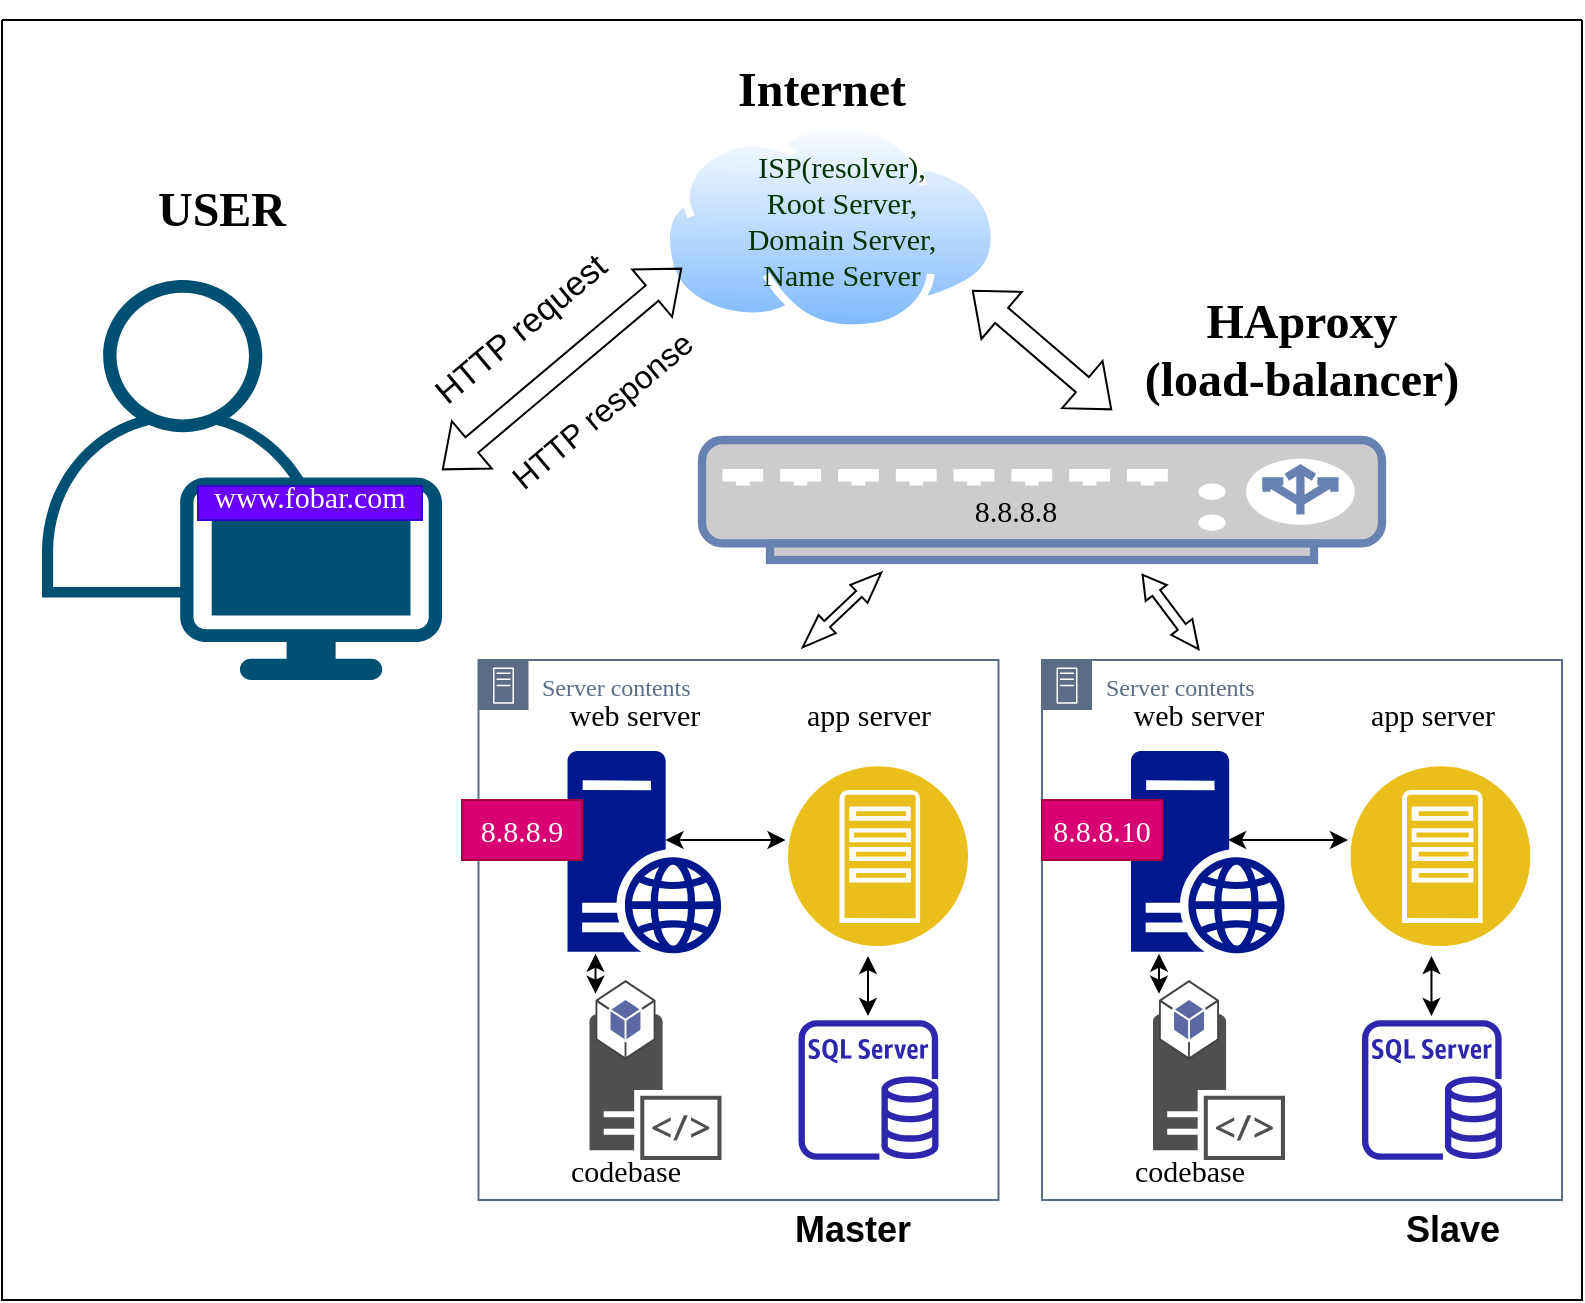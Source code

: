 <mxfile version="22.0.3" type="device">
  <diagram name="Page-1" id="Dm-IKqXdy3hoEIX7GcNT">
    <mxGraphModel dx="1434" dy="2012" grid="1" gridSize="10" guides="1" tooltips="1" connect="1" arrows="1" fold="1" page="1" pageScale="1" pageWidth="827" pageHeight="1169" math="0" shadow="0">
      <root>
        <mxCell id="0" />
        <mxCell id="1" parent="0" />
        <mxCell id="5VUNW5XuDFe2i3cA4m-3-3" value="" style="points=[[0.35,0,0],[0.98,0.51,0],[1,0.71,0],[0.67,1,0],[0,0.795,0],[0,0.65,0]];verticalLabelPosition=bottom;sketch=0;html=1;verticalAlign=top;aspect=fixed;align=center;pointerEvents=1;shape=mxgraph.cisco19.user;fillColor=#005073;strokeColor=none;" parent="1" vertex="1">
          <mxGeometry x="50" y="130" width="200" height="200" as="geometry" />
        </mxCell>
        <mxCell id="5VUNW5XuDFe2i3cA4m-3-4" value="&lt;font style=&quot;font-size: 24px;&quot; face=&quot;Comic Sans MS&quot;&gt;&lt;b&gt;USER&lt;/b&gt;&lt;/font&gt;" style="text;strokeColor=none;align=center;fillColor=none;html=1;verticalAlign=middle;whiteSpace=wrap;rounded=0;" parent="1" vertex="1">
          <mxGeometry x="60" y="50" width="160" height="90" as="geometry" />
        </mxCell>
        <mxCell id="5VUNW5XuDFe2i3cA4m-3-5" value="" style="aspect=fixed;perimeter=ellipsePerimeter;html=1;align=center;shadow=0;dashed=0;spacingTop=3;image;image=img/lib/active_directory/internet_cloud.svg;fontFamily=Comic Sans MS;fontSize=24;" parent="1" vertex="1">
          <mxGeometry x="360" y="50" width="168.25" height="106" as="geometry" />
        </mxCell>
        <mxCell id="5VUNW5XuDFe2i3cA4m-3-7" value="" style="fontColor=#0066CC;verticalAlign=top;verticalLabelPosition=bottom;labelPosition=center;align=center;html=1;outlineConnect=0;fillColor=#CCCCCC;strokeColor=#6881B3;gradientColor=none;gradientDirection=north;strokeWidth=2;shape=mxgraph.networks.load_balancer;fontFamily=Comic Sans MS;fontSize=24;" parent="1" vertex="1">
          <mxGeometry x="380" y="210" width="340" height="60" as="geometry" />
        </mxCell>
        <mxCell id="5VUNW5XuDFe2i3cA4m-3-8" value="" style="shape=flexArrow;endArrow=classic;startArrow=classic;html=1;rounded=0;fontFamily=Comic Sans MS;fontSize=24;exitX=1.002;exitY=0.859;exitDx=0;exitDy=0;exitPerimeter=0;" parent="1" edge="1">
          <mxGeometry width="100" height="100" relative="1" as="geometry">
            <mxPoint x="515.0" y="135.004" as="sourcePoint" />
            <mxPoint x="585" y="195" as="targetPoint" />
          </mxGeometry>
        </mxCell>
        <mxCell id="5VUNW5XuDFe2i3cA4m-3-10" value="&lt;font style=&quot;font-size: 24px;&quot; face=&quot;Comic Sans MS&quot;&gt;&lt;b&gt;HAproxy&lt;br&gt;(load-balancer)&lt;br&gt;&lt;/b&gt;&lt;/font&gt;" style="text;strokeColor=none;align=center;fillColor=none;html=1;verticalAlign=middle;whiteSpace=wrap;rounded=0;" parent="1" vertex="1">
          <mxGeometry x="590" y="120" width="180" height="90" as="geometry" />
        </mxCell>
        <mxCell id="5VUNW5XuDFe2i3cA4m-3-24" value="Server contents" style="points=[[0,0],[0.25,0],[0.5,0],[0.75,0],[1,0],[1,0.25],[1,0.5],[1,0.75],[1,1],[0.75,1],[0.5,1],[0.25,1],[0,1],[0,0.75],[0,0.5],[0,0.25]];outlineConnect=0;gradientColor=none;html=1;whiteSpace=wrap;fontSize=12;fontStyle=0;container=1;pointerEvents=0;collapsible=0;recursiveResize=0;shape=mxgraph.aws4.group;grIcon=mxgraph.aws4.group_on_premise;strokeColor=#5A6C86;fillColor=none;verticalAlign=top;align=left;spacingLeft=30;fontColor=#5A6C86;dashed=0;fontFamily=Comic Sans MS;" parent="1" vertex="1">
          <mxGeometry x="268.25" y="320" width="260" height="270" as="geometry" />
        </mxCell>
        <mxCell id="5VUNW5XuDFe2i3cA4m-3-25" value="" style="sketch=0;outlineConnect=0;fontColor=#232F3E;gradientColor=none;fillColor=#2E27AD;strokeColor=none;dashed=0;verticalLabelPosition=bottom;verticalAlign=top;align=center;html=1;fontSize=12;fontStyle=0;aspect=fixed;pointerEvents=1;shape=mxgraph.aws4.rds_sql_server_instance;fontFamily=Comic Sans MS;" parent="5VUNW5XuDFe2i3cA4m-3-24" vertex="1">
          <mxGeometry x="160" y="180" width="70" height="70" as="geometry" />
        </mxCell>
        <mxCell id="5VUNW5XuDFe2i3cA4m-3-26" value="" style="sketch=0;aspect=fixed;pointerEvents=1;shadow=0;dashed=0;html=1;strokeColor=none;labelPosition=center;verticalLabelPosition=bottom;verticalAlign=top;align=center;fillColor=#00188D;shape=mxgraph.mscae.enterprise.web_server;fontFamily=Comic Sans MS;fontSize=24;" parent="5VUNW5XuDFe2i3cA4m-3-24" vertex="1">
          <mxGeometry x="44.5" y="45.52" width="77" height="101.32" as="geometry" />
        </mxCell>
        <mxCell id="5VUNW5XuDFe2i3cA4m-3-28" value="" style="sketch=0;pointerEvents=1;shadow=0;dashed=0;html=1;strokeColor=none;fillColor=#505050;labelPosition=center;verticalLabelPosition=bottom;verticalAlign=top;outlineConnect=0;align=center;shape=mxgraph.office.servers.server_side_code;fontFamily=Comic Sans MS;fontSize=24;" parent="5VUNW5XuDFe2i3cA4m-3-24" vertex="1">
          <mxGeometry x="55.5" y="177" width="66" height="73" as="geometry" />
        </mxCell>
        <mxCell id="5VUNW5XuDFe2i3cA4m-3-29" value="" style="outlineConnect=0;dashed=0;verticalLabelPosition=bottom;verticalAlign=top;align=center;html=1;shape=mxgraph.aws3.android;fillColor=#5A69A4;gradientColor=none;fontFamily=Comic Sans MS;fontSize=24;" parent="5VUNW5XuDFe2i3cA4m-3-24" vertex="1">
          <mxGeometry x="58.5" y="160" width="30" height="40" as="geometry" />
        </mxCell>
        <mxCell id="5VUNW5XuDFe2i3cA4m-3-31" value="codebase" style="text;strokeColor=none;align=center;fillColor=none;html=1;verticalAlign=middle;whiteSpace=wrap;rounded=0;fontSize=15;fontFamily=Comic Sans MS;" parent="5VUNW5XuDFe2i3cA4m-3-24" vertex="1">
          <mxGeometry x="43.5" y="240.0" width="60" height="30" as="geometry" />
        </mxCell>
        <mxCell id="5VUNW5XuDFe2i3cA4m-3-32" value="web server" style="text;strokeColor=none;align=center;fillColor=none;html=1;verticalAlign=middle;whiteSpace=wrap;rounded=0;fontSize=15;fontFamily=Comic Sans MS;" parent="5VUNW5XuDFe2i3cA4m-3-24" vertex="1">
          <mxGeometry x="35" y="11.84" width="86.5" height="30" as="geometry" />
        </mxCell>
        <mxCell id="5VUNW5XuDFe2i3cA4m-3-33" value="app server" style="text;strokeColor=none;align=center;fillColor=none;html=1;verticalAlign=middle;whiteSpace=wrap;rounded=0;fontSize=15;fontFamily=Comic Sans MS;" parent="5VUNW5XuDFe2i3cA4m-3-24" vertex="1">
          <mxGeometry x="151.75" y="11.84" width="86.5" height="30" as="geometry" />
        </mxCell>
        <mxCell id="5VUNW5XuDFe2i3cA4m-3-51" value="" style="endArrow=classic;startArrow=classic;html=1;rounded=0;fontFamily=Comic Sans MS;fontSize=15;" parent="5VUNW5XuDFe2i3cA4m-3-24" edge="1">
          <mxGeometry width="50" height="50" relative="1" as="geometry">
            <mxPoint x="93.5" y="90" as="sourcePoint" />
            <mxPoint x="153.5" y="90" as="targetPoint" />
          </mxGeometry>
        </mxCell>
        <mxCell id="5VUNW5XuDFe2i3cA4m-3-52" value="" style="endArrow=classic;startArrow=classic;html=1;rounded=0;fontFamily=Comic Sans MS;fontSize=15;" parent="5VUNW5XuDFe2i3cA4m-3-24" edge="1">
          <mxGeometry width="50" height="50" relative="1" as="geometry">
            <mxPoint x="194.74" y="178" as="sourcePoint" />
            <mxPoint x="194.74" y="148" as="targetPoint" />
          </mxGeometry>
        </mxCell>
        <mxCell id="5VUNW5XuDFe2i3cA4m-3-53" value="" style="endArrow=classic;startArrow=classic;html=1;rounded=0;fontFamily=Comic Sans MS;fontSize=15;" parent="5VUNW5XuDFe2i3cA4m-3-24" edge="1">
          <mxGeometry width="50" height="50" relative="1" as="geometry">
            <mxPoint x="58.5" y="166.84" as="sourcePoint" />
            <mxPoint x="58.5" y="146.84" as="targetPoint" />
          </mxGeometry>
        </mxCell>
        <mxCell id="5VUNW5XuDFe2i3cA4m-3-54" value="Server contents" style="points=[[0,0],[0.25,0],[0.5,0],[0.75,0],[1,0],[1,0.25],[1,0.5],[1,0.75],[1,1],[0.75,1],[0.5,1],[0.25,1],[0,1],[0,0.75],[0,0.5],[0,0.25]];outlineConnect=0;gradientColor=none;html=1;whiteSpace=wrap;fontSize=12;fontStyle=0;container=1;pointerEvents=0;collapsible=0;recursiveResize=0;shape=mxgraph.aws4.group;grIcon=mxgraph.aws4.group_on_premise;strokeColor=#5A6C86;fillColor=none;verticalAlign=top;align=left;spacingLeft=30;fontColor=#5A6C86;dashed=0;fontFamily=Comic Sans MS;" parent="1" vertex="1">
          <mxGeometry x="550" y="320" width="260" height="270" as="geometry" />
        </mxCell>
        <mxCell id="5VUNW5XuDFe2i3cA4m-3-55" value="" style="sketch=0;outlineConnect=0;fontColor=#232F3E;gradientColor=none;fillColor=#2E27AD;strokeColor=none;dashed=0;verticalLabelPosition=bottom;verticalAlign=top;align=center;html=1;fontSize=12;fontStyle=0;aspect=fixed;pointerEvents=1;shape=mxgraph.aws4.rds_sql_server_instance;fontFamily=Comic Sans MS;" parent="5VUNW5XuDFe2i3cA4m-3-54" vertex="1">
          <mxGeometry x="160" y="180" width="70" height="70" as="geometry" />
        </mxCell>
        <mxCell id="5VUNW5XuDFe2i3cA4m-3-56" value="" style="sketch=0;aspect=fixed;pointerEvents=1;shadow=0;dashed=0;html=1;strokeColor=none;labelPosition=center;verticalLabelPosition=bottom;verticalAlign=top;align=center;fillColor=#00188D;shape=mxgraph.mscae.enterprise.web_server;fontFamily=Comic Sans MS;fontSize=24;" parent="5VUNW5XuDFe2i3cA4m-3-54" vertex="1">
          <mxGeometry x="44.5" y="45.52" width="77" height="101.32" as="geometry" />
        </mxCell>
        <mxCell id="5VUNW5XuDFe2i3cA4m-3-58" value="" style="sketch=0;pointerEvents=1;shadow=0;dashed=0;html=1;strokeColor=none;fillColor=#505050;labelPosition=center;verticalLabelPosition=bottom;verticalAlign=top;outlineConnect=0;align=center;shape=mxgraph.office.servers.server_side_code;fontFamily=Comic Sans MS;fontSize=24;" parent="5VUNW5XuDFe2i3cA4m-3-54" vertex="1">
          <mxGeometry x="55.5" y="177" width="66" height="73" as="geometry" />
        </mxCell>
        <mxCell id="5VUNW5XuDFe2i3cA4m-3-59" value="" style="outlineConnect=0;dashed=0;verticalLabelPosition=bottom;verticalAlign=top;align=center;html=1;shape=mxgraph.aws3.android;fillColor=#5A69A4;gradientColor=none;fontFamily=Comic Sans MS;fontSize=24;" parent="5VUNW5XuDFe2i3cA4m-3-54" vertex="1">
          <mxGeometry x="58.5" y="160" width="30" height="40" as="geometry" />
        </mxCell>
        <mxCell id="5VUNW5XuDFe2i3cA4m-3-60" value="codebase" style="text;strokeColor=none;align=center;fillColor=none;html=1;verticalAlign=middle;whiteSpace=wrap;rounded=0;fontSize=15;fontFamily=Comic Sans MS;" parent="5VUNW5XuDFe2i3cA4m-3-54" vertex="1">
          <mxGeometry x="43.5" y="240.0" width="60" height="30" as="geometry" />
        </mxCell>
        <mxCell id="5VUNW5XuDFe2i3cA4m-3-61" value="web server" style="text;strokeColor=none;align=center;fillColor=none;html=1;verticalAlign=middle;whiteSpace=wrap;rounded=0;fontSize=15;fontFamily=Comic Sans MS;" parent="5VUNW5XuDFe2i3cA4m-3-54" vertex="1">
          <mxGeometry x="35" y="11.84" width="86.5" height="30" as="geometry" />
        </mxCell>
        <mxCell id="5VUNW5XuDFe2i3cA4m-3-62" value="app server" style="text;strokeColor=none;align=center;fillColor=none;html=1;verticalAlign=middle;whiteSpace=wrap;rounded=0;fontSize=15;fontFamily=Comic Sans MS;" parent="5VUNW5XuDFe2i3cA4m-3-54" vertex="1">
          <mxGeometry x="151.75" y="11.84" width="86.5" height="30" as="geometry" />
        </mxCell>
        <mxCell id="5VUNW5XuDFe2i3cA4m-3-64" value="" style="endArrow=classic;startArrow=classic;html=1;rounded=0;fontFamily=Comic Sans MS;fontSize=15;" parent="5VUNW5XuDFe2i3cA4m-3-54" edge="1">
          <mxGeometry width="50" height="50" relative="1" as="geometry">
            <mxPoint x="194.74" y="178" as="sourcePoint" />
            <mxPoint x="194.74" y="148" as="targetPoint" />
          </mxGeometry>
        </mxCell>
        <mxCell id="5VUNW5XuDFe2i3cA4m-3-65" value="" style="endArrow=classic;startArrow=classic;html=1;rounded=0;fontFamily=Comic Sans MS;fontSize=15;" parent="5VUNW5XuDFe2i3cA4m-3-54" edge="1">
          <mxGeometry width="50" height="50" relative="1" as="geometry">
            <mxPoint x="58.5" y="166.84" as="sourcePoint" />
            <mxPoint x="58.5" y="146.84" as="targetPoint" />
          </mxGeometry>
        </mxCell>
        <mxCell id="5VUNW5XuDFe2i3cA4m-3-67" value="" style="shape=flexArrow;endArrow=classic;startArrow=classic;html=1;rounded=0;fontFamily=Comic Sans MS;fontSize=15;endWidth=7.325;endSize=4.8;startWidth=7.325;startSize=5.29;width=4.146;" parent="1" edge="1">
          <mxGeometry width="100" height="100" relative="1" as="geometry">
            <mxPoint x="430" y="314" as="sourcePoint" />
            <mxPoint x="470" y="276" as="targetPoint" />
          </mxGeometry>
        </mxCell>
        <mxCell id="5VUNW5XuDFe2i3cA4m-3-68" value="" style="shape=flexArrow;endArrow=classic;startArrow=classic;html=1;rounded=0;fontFamily=Comic Sans MS;fontSize=15;endWidth=7.325;endSize=3.448;startWidth=7.325;startSize=4.309;width=4.884;" parent="1" edge="1">
          <mxGeometry width="100" height="100" relative="1" as="geometry">
            <mxPoint x="628.555" y="315.0" as="sourcePoint" />
            <mxPoint x="600" y="277" as="targetPoint" />
          </mxGeometry>
        </mxCell>
        <mxCell id="5VUNW5XuDFe2i3cA4m-3-69" value="&lt;font style=&quot;font-size: 24px;&quot; face=&quot;Comic Sans MS&quot;&gt;&lt;b&gt;Internet&lt;/b&gt;&lt;/font&gt;" style="text;strokeColor=none;align=center;fillColor=none;html=1;verticalAlign=middle;whiteSpace=wrap;rounded=0;" parent="1" vertex="1">
          <mxGeometry x="360" y="-10" width="160" height="90" as="geometry" />
        </mxCell>
        <mxCell id="5VUNW5XuDFe2i3cA4m-3-71" value="" style="swimlane;startSize=0;fontFamily=Comic Sans MS;fontSize=15;fontColor=#ffffff;labelBorderColor=#ffffff;" parent="1" vertex="1">
          <mxGeometry x="30" width="790" height="640" as="geometry" />
        </mxCell>
        <mxCell id="5VUNW5XuDFe2i3cA4m-3-73" value="8.8.8.8" style="text;strokeColor=none;align=center;fillColor=none;html=1;verticalAlign=middle;whiteSpace=wrap;rounded=0;fontSize=15;fontFamily=Comic Sans MS;fontColor=#000000;" parent="5VUNW5XuDFe2i3cA4m-3-71" vertex="1">
          <mxGeometry x="476.5" y="230" width="60" height="30" as="geometry" />
        </mxCell>
        <mxCell id="mGFjGQ7MWbVN0X6tl37q-16" value="" style="image;aspect=fixed;perimeter=ellipsePerimeter;html=1;align=center;shadow=0;dashed=0;fontColor=#4277BB;labelBackgroundColor=default;fontSize=12;spacingTop=3;image=img/lib/ibm/applications/app_server.svg;" vertex="1" parent="5VUNW5XuDFe2i3cA4m-3-71">
          <mxGeometry x="393" y="373" width="90" height="90" as="geometry" />
        </mxCell>
        <mxCell id="mGFjGQ7MWbVN0X6tl37q-17" value="" style="endArrow=classic;startArrow=classic;html=1;rounded=0;fontFamily=Comic Sans MS;fontSize=15;" edge="1" parent="5VUNW5XuDFe2i3cA4m-3-71">
          <mxGeometry width="50" height="50" relative="1" as="geometry">
            <mxPoint x="613" y="410" as="sourcePoint" />
            <mxPoint x="673" y="410" as="targetPoint" />
          </mxGeometry>
        </mxCell>
        <mxCell id="mGFjGQ7MWbVN0X6tl37q-18" value="" style="image;aspect=fixed;perimeter=ellipsePerimeter;html=1;align=center;shadow=0;dashed=0;fontColor=#4277BB;labelBackgroundColor=default;fontSize=12;spacingTop=3;image=img/lib/ibm/applications/app_server.svg;" vertex="1" parent="5VUNW5XuDFe2i3cA4m-3-71">
          <mxGeometry x="674.25" y="373" width="90" height="90" as="geometry" />
        </mxCell>
        <mxCell id="mGFjGQ7MWbVN0X6tl37q-15" value="HTTP response" style="text;html=1;strokeColor=none;fillColor=none;align=center;verticalAlign=middle;whiteSpace=wrap;rounded=0;rotation=-40;fontSize=16;flipV=0;" vertex="1" parent="5VUNW5XuDFe2i3cA4m-3-71">
          <mxGeometry x="240" y="180" width="120" height="30" as="geometry" />
        </mxCell>
        <mxCell id="mGFjGQ7MWbVN0X6tl37q-14" value="HTTP request" style="text;html=1;strokeColor=none;fillColor=none;align=center;verticalAlign=middle;whiteSpace=wrap;rounded=0;rotation=-40;fontSize=17;" vertex="1" parent="5VUNW5XuDFe2i3cA4m-3-71">
          <mxGeometry x="200" y="140" width="120" height="30" as="geometry" />
        </mxCell>
        <mxCell id="mGFjGQ7MWbVN0X6tl37q-19" value="www.fobar.com" style="text;strokeColor=#3700CC;align=center;fillColor=#6a00ff;html=1;verticalAlign=bottom;whiteSpace=wrap;rounded=0;fontSize=15;fontFamily=Comic Sans MS;fontColor=#ffffff;" vertex="1" parent="5VUNW5XuDFe2i3cA4m-3-71">
          <mxGeometry x="98" y="233" width="112" height="17" as="geometry" />
        </mxCell>
        <mxCell id="mGFjGQ7MWbVN0X6tl37q-8" value="" style="shape=flexArrow;endArrow=classic;startArrow=classic;html=1;rounded=0;fontFamily=Comic Sans MS;fontSize=24;entryX=0;entryY=0.75;entryDx=0;entryDy=0;exitX=1;exitY=0;exitDx=0;exitDy=0;" edge="1" parent="1">
          <mxGeometry width="100" height="100" relative="1" as="geometry">
            <mxPoint x="250" y="225" as="sourcePoint" />
            <mxPoint x="370" y="124" as="targetPoint" />
          </mxGeometry>
        </mxCell>
        <mxCell id="mGFjGQ7MWbVN0X6tl37q-9" value="&lt;font color=&quot;#003300&quot;&gt;ISP(resolver),&lt;br&gt;Root Server,&lt;br&gt;Domain Server,&lt;br&gt;Name Server&lt;/font&gt;" style="text;strokeColor=none;align=center;fillColor=none;html=1;verticalAlign=middle;whiteSpace=wrap;rounded=0;fontSize=15;fontFamily=Comic Sans MS;" vertex="1" parent="1">
          <mxGeometry x="390" y="60" width="120" height="80" as="geometry" />
        </mxCell>
        <mxCell id="mGFjGQ7MWbVN0X6tl37q-10" value="8.8.8.9" style="text;strokeColor=#A50040;align=center;fillColor=#d80073;html=1;verticalAlign=middle;whiteSpace=wrap;rounded=0;fontSize=15;fontFamily=Comic Sans MS;fontColor=#ffffff;" vertex="1" parent="1">
          <mxGeometry x="260" y="390" width="60" height="30" as="geometry" />
        </mxCell>
        <mxCell id="mGFjGQ7MWbVN0X6tl37q-11" value="8.8.8.10" style="text;strokeColor=#A50040;align=center;fillColor=#d80073;html=1;verticalAlign=middle;whiteSpace=wrap;rounded=0;fontSize=15;fontFamily=Comic Sans MS;fontColor=#ffffff;" vertex="1" parent="1">
          <mxGeometry x="550" y="390" width="60" height="30" as="geometry" />
        </mxCell>
        <mxCell id="mGFjGQ7MWbVN0X6tl37q-12" value="Master" style="text;strokeColor=none;fillColor=none;html=1;fontSize=18;fontStyle=1;verticalAlign=middle;align=center;" vertex="1" parent="1">
          <mxGeometry x="410" y="590" width="90" height="30" as="geometry" />
        </mxCell>
        <mxCell id="mGFjGQ7MWbVN0X6tl37q-13" value="Slave" style="text;strokeColor=none;fillColor=none;html=1;fontSize=18;fontStyle=1;verticalAlign=middle;align=center;" vertex="1" parent="1">
          <mxGeometry x="710" y="590" width="90" height="30" as="geometry" />
        </mxCell>
      </root>
    </mxGraphModel>
  </diagram>
</mxfile>
